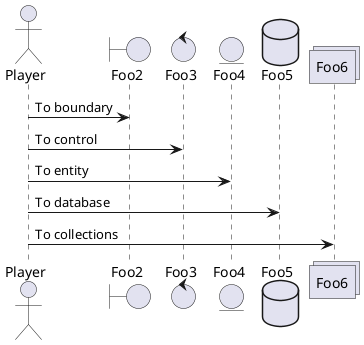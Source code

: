 @startuml
actor Player
boundary Foo2
control Foo3
entity Foo4
database Foo5
collections Foo6
Player -> Foo2 : To boundary
Player -> Foo3 : To control
Player -> Foo4 : To entity
Player -> Foo5 : To database
Player -> Foo6 : To collections
@enduml